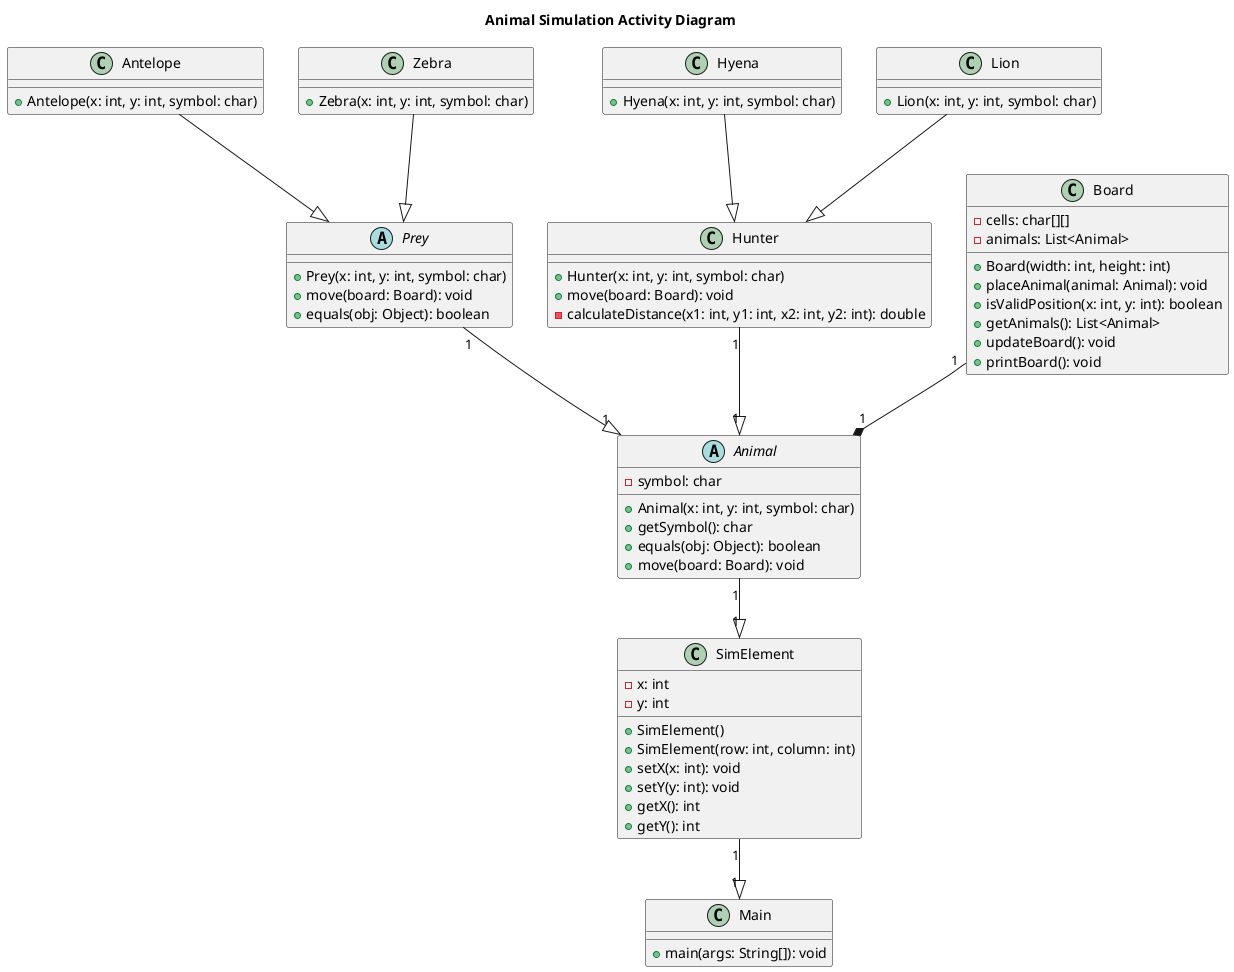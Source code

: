 @startuml
title Animal Simulation Activity Diagram


class SimElement {
  - x: int
  - y: int
  + SimElement()
  + SimElement(row: int, column: int)
  + setX(x: int): void
  + setY(y: int): void
  + getX(): int
  + getY(): int
}

abstract class Animal {
  - symbol: char
  + Animal(x: int, y: int, symbol: char)
  + getSymbol(): char
  + equals(obj: Object): boolean
  + move(board: Board): void
}

abstract class Prey {
  + Prey(x: int, y: int, symbol: char)
  + move(board: Board): void
  + equals(obj: Object): boolean
}

class Antelope {
  + Antelope(x: int, y: int, symbol: char)
}

class Zebra {
  + Zebra(x: int, y: int, symbol: char)
}

class Hunter {
  + Hunter(x: int, y: int, symbol: char)
  + move(board: Board): void
  - calculateDistance(x1: int, y1: int, x2: int, y2: int): double
}

class Hyena {
  + Hyena(x: int, y: int, symbol: char)
}

class Lion {
  + Lion(x: int, y: int, symbol: char)
}

class Board {
  - cells: char[][]
  - animals: List<Animal>
  + Board(width: int, height: int)
  + placeAnimal(animal: Animal): void
  + isValidPosition(x: int, y: int): boolean
  + getAnimals(): List<Animal>
  + updateBoard(): void
  + printBoard(): void
}

class Main {
  + main(args: String[]): void
}

SimElement "1" --|> "1" Main

Animal "1"--|> "1" SimElement
Prey "1"--|> "1" Animal
Antelope --|> Prey
Zebra --|> Prey

Hunter "1"--|> "1" Animal
Hyena --|> Hunter
Lion --|> Hunter

Board "1"--* "1" Animal

@enduml